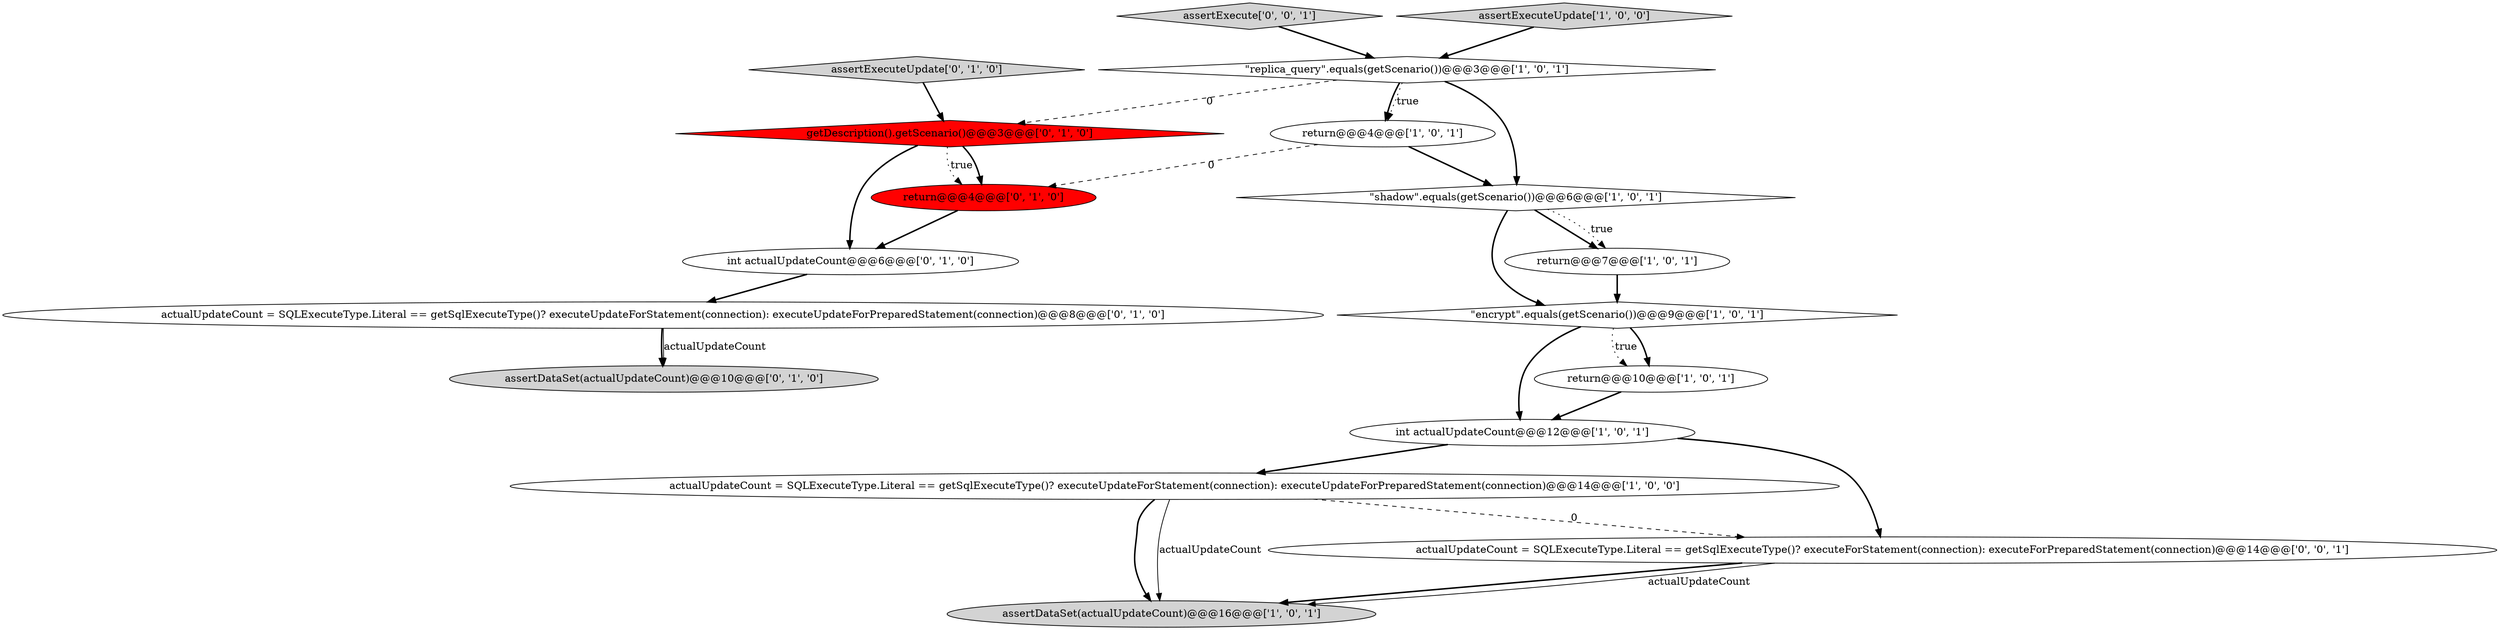 digraph {
4 [style = filled, label = "return@@@10@@@['1', '0', '1']", fillcolor = white, shape = ellipse image = "AAA0AAABBB1BBB"];
3 [style = filled, label = "\"shadow\".equals(getScenario())@@@6@@@['1', '0', '1']", fillcolor = white, shape = diamond image = "AAA0AAABBB1BBB"];
0 [style = filled, label = "actualUpdateCount = SQLExecuteType.Literal == getSqlExecuteType()? executeUpdateForStatement(connection): executeUpdateForPreparedStatement(connection)@@@14@@@['1', '0', '0']", fillcolor = white, shape = ellipse image = "AAA0AAABBB1BBB"];
10 [style = filled, label = "int actualUpdateCount@@@6@@@['0', '1', '0']", fillcolor = white, shape = ellipse image = "AAA0AAABBB2BBB"];
13 [style = filled, label = "assertDataSet(actualUpdateCount)@@@10@@@['0', '1', '0']", fillcolor = lightgray, shape = ellipse image = "AAA0AAABBB2BBB"];
14 [style = filled, label = "return@@@4@@@['0', '1', '0']", fillcolor = red, shape = ellipse image = "AAA1AAABBB2BBB"];
17 [style = filled, label = "assertExecute['0', '0', '1']", fillcolor = lightgray, shape = diamond image = "AAA0AAABBB3BBB"];
16 [style = filled, label = "actualUpdateCount = SQLExecuteType.Literal == getSqlExecuteType()? executeForStatement(connection): executeForPreparedStatement(connection)@@@14@@@['0', '0', '1']", fillcolor = white, shape = ellipse image = "AAA0AAABBB3BBB"];
15 [style = filled, label = "assertExecuteUpdate['0', '1', '0']", fillcolor = lightgray, shape = diamond image = "AAA0AAABBB2BBB"];
12 [style = filled, label = "getDescription().getScenario()@@@3@@@['0', '1', '0']", fillcolor = red, shape = diamond image = "AAA1AAABBB2BBB"];
8 [style = filled, label = "return@@@4@@@['1', '0', '1']", fillcolor = white, shape = ellipse image = "AAA0AAABBB1BBB"];
2 [style = filled, label = "assertDataSet(actualUpdateCount)@@@16@@@['1', '0', '1']", fillcolor = lightgray, shape = ellipse image = "AAA0AAABBB1BBB"];
5 [style = filled, label = "\"replica_query\".equals(getScenario())@@@3@@@['1', '0', '1']", fillcolor = white, shape = diamond image = "AAA0AAABBB1BBB"];
7 [style = filled, label = "assertExecuteUpdate['1', '0', '0']", fillcolor = lightgray, shape = diamond image = "AAA0AAABBB1BBB"];
11 [style = filled, label = "actualUpdateCount = SQLExecuteType.Literal == getSqlExecuteType()? executeUpdateForStatement(connection): executeUpdateForPreparedStatement(connection)@@@8@@@['0', '1', '0']", fillcolor = white, shape = ellipse image = "AAA0AAABBB2BBB"];
6 [style = filled, label = "return@@@7@@@['1', '0', '1']", fillcolor = white, shape = ellipse image = "AAA0AAABBB1BBB"];
9 [style = filled, label = "\"encrypt\".equals(getScenario())@@@9@@@['1', '0', '1']", fillcolor = white, shape = diamond image = "AAA0AAABBB1BBB"];
1 [style = filled, label = "int actualUpdateCount@@@12@@@['1', '0', '1']", fillcolor = white, shape = ellipse image = "AAA0AAABBB1BBB"];
5->3 [style = bold, label=""];
5->8 [style = bold, label=""];
17->5 [style = bold, label=""];
5->12 [style = dashed, label="0"];
9->4 [style = bold, label=""];
0->2 [style = bold, label=""];
8->3 [style = bold, label=""];
0->16 [style = dashed, label="0"];
14->10 [style = bold, label=""];
3->6 [style = bold, label=""];
1->0 [style = bold, label=""];
8->14 [style = dashed, label="0"];
3->6 [style = dotted, label="true"];
16->2 [style = bold, label=""];
16->2 [style = solid, label="actualUpdateCount"];
3->9 [style = bold, label=""];
12->14 [style = dotted, label="true"];
7->5 [style = bold, label=""];
12->10 [style = bold, label=""];
1->16 [style = bold, label=""];
11->13 [style = bold, label=""];
12->14 [style = bold, label=""];
9->4 [style = dotted, label="true"];
4->1 [style = bold, label=""];
15->12 [style = bold, label=""];
5->8 [style = dotted, label="true"];
6->9 [style = bold, label=""];
9->1 [style = bold, label=""];
0->2 [style = solid, label="actualUpdateCount"];
11->13 [style = solid, label="actualUpdateCount"];
10->11 [style = bold, label=""];
}
